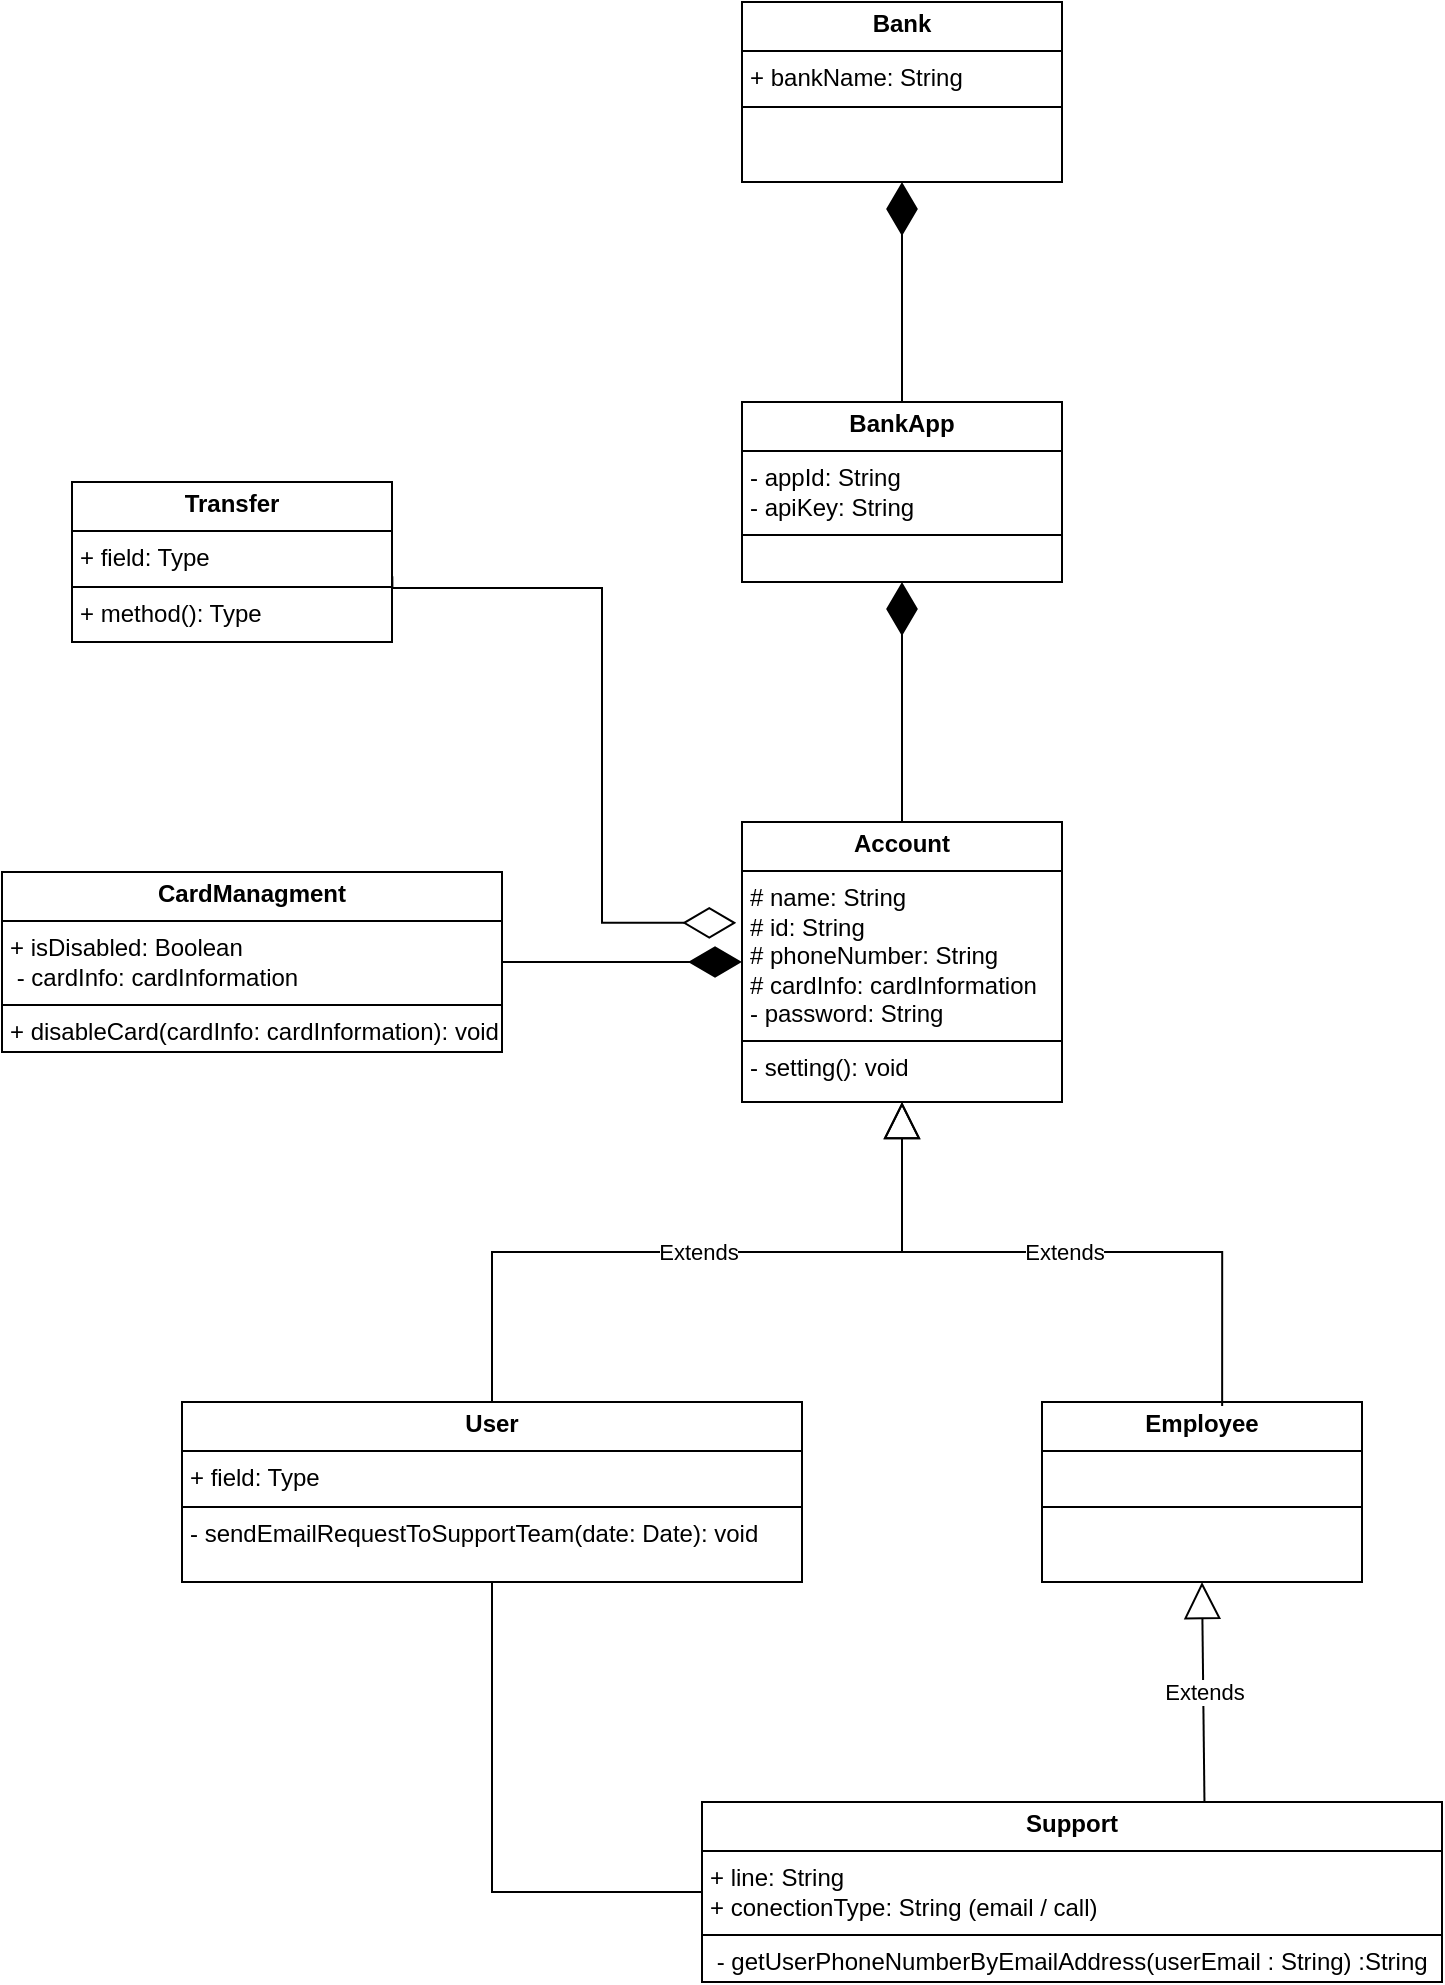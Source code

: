 <mxfile version="25.0.3">
  <diagram name="Page-1" id="5mj4Lz4yVKEXC42r9lCS">
    <mxGraphModel dx="2514" dy="2087" grid="1" gridSize="10" guides="1" tooltips="1" connect="1" arrows="1" fold="1" page="1" pageScale="1" pageWidth="827" pageHeight="1169" math="0" shadow="0">
      <root>
        <mxCell id="0" />
        <mxCell id="1" parent="0" />
        <mxCell id="TE7ihCF60pEE8EsAhWAS-1" value="&lt;p style=&quot;margin:0px;margin-top:4px;text-align:center;&quot;&gt;&lt;b&gt;BankApp&lt;/b&gt;&lt;/p&gt;&lt;hr size=&quot;1&quot; style=&quot;border-style:solid;&quot;&gt;&lt;p style=&quot;margin:0px;margin-left:4px;&quot;&gt;- appId: String&lt;/p&gt;&lt;p style=&quot;margin:0px;margin-left:4px;&quot;&gt;- apiKey: String&lt;/p&gt;&lt;hr size=&quot;1&quot; style=&quot;border-style:solid;&quot;&gt;&lt;p style=&quot;margin:0px;margin-left:4px;&quot;&gt;&lt;br&gt;&lt;/p&gt;" style="verticalAlign=top;align=left;overflow=fill;html=1;whiteSpace=wrap;" vertex="1" parent="1">
          <mxGeometry x="-430" y="-920" width="160" height="90" as="geometry" />
        </mxCell>
        <mxCell id="TE7ihCF60pEE8EsAhWAS-2" value="&lt;p style=&quot;margin:0px;margin-top:4px;text-align:center;&quot;&gt;&lt;b&gt;Account&lt;/b&gt;&lt;/p&gt;&lt;hr size=&quot;1&quot; style=&quot;border-style:solid;&quot;&gt;&lt;p style=&quot;margin:0px;margin-left:4px;&quot;&gt;# name&lt;span style=&quot;background-color: initial;&quot;&gt;: String&lt;/span&gt;&lt;/p&gt;&lt;p style=&quot;margin:0px;margin-left:4px;&quot;&gt;# id&lt;span style=&quot;background-color: initial;&quot;&gt;: String&lt;/span&gt;&lt;/p&gt;&lt;p style=&quot;margin:0px;margin-left:4px;&quot;&gt;# phoneNumber&lt;span style=&quot;background-color: initial;&quot;&gt;: String&lt;/span&gt;&lt;/p&gt;&lt;p style=&quot;margin:0px;margin-left:4px;&quot;&gt;# cardInfo&lt;span style=&quot;background-color: initial;&quot;&gt;:&amp;nbsp;&lt;/span&gt;&lt;span style=&quot;background-color: initial;&quot;&gt;cardInformation&lt;/span&gt;&lt;/p&gt;&lt;p style=&quot;margin:0px;margin-left:4px;&quot;&gt;- password: String&lt;/p&gt;&lt;hr size=&quot;1&quot; style=&quot;border-style:solid;&quot;&gt;&lt;p style=&quot;margin:0px;margin-left:4px;&quot;&gt;&lt;span style=&quot;background-color: initial;&quot;&gt;- setting(): void&lt;/span&gt;&lt;/p&gt;" style="verticalAlign=top;align=left;overflow=fill;html=1;whiteSpace=wrap;" vertex="1" parent="1">
          <mxGeometry x="-430" y="-710" width="160" height="140" as="geometry" />
        </mxCell>
        <mxCell id="TE7ihCF60pEE8EsAhWAS-3" value="&lt;p style=&quot;margin:0px;margin-top:4px;text-align:center;&quot;&gt;&lt;b&gt;Transfer&lt;/b&gt;&lt;/p&gt;&lt;hr size=&quot;1&quot; style=&quot;border-style:solid;&quot;&gt;&lt;p style=&quot;margin:0px;margin-left:4px;&quot;&gt;+ field: Type&lt;/p&gt;&lt;hr size=&quot;1&quot; style=&quot;border-style:solid;&quot;&gt;&lt;p style=&quot;margin:0px;margin-left:4px;&quot;&gt;+ method(): Type&lt;/p&gt;" style="verticalAlign=top;align=left;overflow=fill;html=1;whiteSpace=wrap;" vertex="1" parent="1">
          <mxGeometry x="-765" y="-880" width="160" height="80" as="geometry" />
        </mxCell>
        <mxCell id="TE7ihCF60pEE8EsAhWAS-4" value="&lt;p style=&quot;margin:0px;margin-top:4px;text-align:center;&quot;&gt;&lt;b&gt;CardManagment&lt;/b&gt;&lt;/p&gt;&lt;hr size=&quot;1&quot; style=&quot;border-style:solid;&quot;&gt;&lt;p style=&quot;margin:0px;margin-left:4px;&quot;&gt;+ isDisabled: Boolean&lt;/p&gt;&lt;p style=&quot;margin:0px;margin-left:4px;&quot;&gt;&amp;nbsp;- cardInfo:&amp;nbsp;&lt;span style=&quot;background-color: initial;&quot;&gt;cardInformation&lt;/span&gt;&lt;/p&gt;&lt;hr size=&quot;1&quot; style=&quot;border-style:solid;&quot;&gt;&lt;p style=&quot;margin:0px;margin-left:4px;&quot;&gt;+ disableCard(cardInfo:&amp;nbsp;&lt;span style=&quot;background-color: initial;&quot;&gt;cardInformation): void&lt;/span&gt;&lt;/p&gt;&lt;p style=&quot;margin:0px;margin-left:4px;&quot;&gt;+ enableCard(cardInfo:&amp;nbsp;&lt;span style=&quot;background-color: initial;&quot;&gt;cardInformation): void&lt;/span&gt;&lt;span style=&quot;background-color: initial;&quot;&gt;&lt;/span&gt;&lt;/p&gt;" style="verticalAlign=top;align=left;overflow=fill;html=1;whiteSpace=wrap;" vertex="1" parent="1">
          <mxGeometry x="-800" y="-685" width="250" height="90" as="geometry" />
        </mxCell>
        <mxCell id="TE7ihCF60pEE8EsAhWAS-5" value="&lt;p style=&quot;margin:0px;margin-top:4px;text-align:center;&quot;&gt;&lt;b&gt;Bank&lt;/b&gt;&lt;/p&gt;&lt;hr size=&quot;1&quot; style=&quot;border-style:solid;&quot;&gt;&lt;p style=&quot;margin:0px;margin-left:4px;&quot;&gt;+ bankName: String&lt;/p&gt;&lt;hr size=&quot;1&quot; style=&quot;border-style:solid;&quot;&gt;&lt;p style=&quot;margin:0px;margin-left:4px;&quot;&gt;&lt;br&gt;&lt;/p&gt;" style="verticalAlign=top;align=left;overflow=fill;html=1;whiteSpace=wrap;" vertex="1" parent="1">
          <mxGeometry x="-430" y="-1120" width="160" height="90" as="geometry" />
        </mxCell>
        <mxCell id="TE7ihCF60pEE8EsAhWAS-6" value="&lt;p style=&quot;margin:0px;margin-top:4px;text-align:center;&quot;&gt;&lt;b&gt;User&lt;/b&gt;&lt;/p&gt;&lt;hr size=&quot;1&quot; style=&quot;border-style:solid;&quot;&gt;&lt;p style=&quot;margin:0px;margin-left:4px;&quot;&gt;+ field: Type&lt;/p&gt;&lt;hr size=&quot;1&quot; style=&quot;border-style:solid;&quot;&gt;&lt;p style=&quot;margin:0px;margin-left:4px;&quot;&gt;&lt;span style=&quot;background-color: initial;&quot;&gt;- sendEmailRequestToSupportTeam(date: Date): void&lt;/span&gt;&lt;/p&gt;" style="verticalAlign=top;align=left;overflow=fill;html=1;whiteSpace=wrap;" vertex="1" parent="1">
          <mxGeometry x="-710" y="-420" width="310" height="90" as="geometry" />
        </mxCell>
        <mxCell id="TE7ihCF60pEE8EsAhWAS-7" value="&lt;p style=&quot;margin:0px;margin-top:4px;text-align:center;&quot;&gt;&lt;b&gt;Employee&lt;/b&gt;&lt;/p&gt;&lt;hr size=&quot;1&quot; style=&quot;border-style:solid;&quot;&gt;&lt;p style=&quot;margin:0px;margin-left:4px;&quot;&gt;&lt;br&gt;&lt;/p&gt;&lt;hr size=&quot;1&quot; style=&quot;border-style:solid;&quot;&gt;&lt;p style=&quot;margin:0px;margin-left:4px;&quot;&gt;&lt;br&gt;&lt;/p&gt;" style="verticalAlign=top;align=left;overflow=fill;html=1;whiteSpace=wrap;" vertex="1" parent="1">
          <mxGeometry x="-280" y="-420" width="160" height="90" as="geometry" />
        </mxCell>
        <mxCell id="TE7ihCF60pEE8EsAhWAS-8" value="&lt;p style=&quot;margin:0px;margin-top:4px;text-align:center;&quot;&gt;&lt;b&gt;Support&lt;/b&gt;&lt;/p&gt;&lt;hr size=&quot;1&quot; style=&quot;border-style:solid;&quot;&gt;&lt;p style=&quot;margin:0px;margin-left:4px;&quot;&gt;+ line: String&lt;/p&gt;&lt;p style=&quot;margin:0px;margin-left:4px;&quot;&gt;+ conectionType: String (email / call)&lt;/p&gt;&lt;hr size=&quot;1&quot; style=&quot;border-style:solid;&quot;&gt;&lt;p style=&quot;margin:0px;margin-left:4px;&quot;&gt;&amp;nbsp;- getUserPhoneNumberByEmailAddress(userEmail : String) :String&lt;/p&gt;" style="verticalAlign=top;align=left;overflow=fill;html=1;whiteSpace=wrap;" vertex="1" parent="1">
          <mxGeometry x="-450" y="-220" width="370" height="90" as="geometry" />
        </mxCell>
        <mxCell id="TE7ihCF60pEE8EsAhWAS-11" value="" style="endArrow=diamondThin;endFill=1;endSize=24;html=1;rounded=0;entryX=0.5;entryY=1;entryDx=0;entryDy=0;exitX=0.5;exitY=0;exitDx=0;exitDy=0;edgeStyle=elbowEdgeStyle;elbow=horizontal;" edge="1" parent="1" source="TE7ihCF60pEE8EsAhWAS-1" target="TE7ihCF60pEE8EsAhWAS-5">
          <mxGeometry width="160" relative="1" as="geometry">
            <mxPoint x="-320" y="-960" as="sourcePoint" />
            <mxPoint x="-360" y="-990" as="targetPoint" />
          </mxGeometry>
        </mxCell>
        <mxCell id="TE7ihCF60pEE8EsAhWAS-12" value="" style="endArrow=diamondThin;endFill=1;endSize=24;html=1;rounded=0;entryX=0.5;entryY=1;entryDx=0;entryDy=0;exitX=0.5;exitY=0;exitDx=0;exitDy=0;edgeStyle=orthogonalEdgeStyle;" edge="1" parent="1" source="TE7ihCF60pEE8EsAhWAS-2" target="TE7ihCF60pEE8EsAhWAS-1">
          <mxGeometry width="160" relative="1" as="geometry">
            <mxPoint x="-620" y="-800" as="sourcePoint" />
            <mxPoint x="-460" y="-800" as="targetPoint" />
          </mxGeometry>
        </mxCell>
        <mxCell id="TE7ihCF60pEE8EsAhWAS-14" value="Extends" style="endArrow=block;endSize=16;endFill=0;html=1;rounded=0;exitX=0.5;exitY=0;exitDx=0;exitDy=0;entryX=0.5;entryY=1;entryDx=0;entryDy=0;edgeStyle=elbowEdgeStyle;elbow=vertical;" edge="1" parent="1" source="TE7ihCF60pEE8EsAhWAS-6" target="TE7ihCF60pEE8EsAhWAS-2">
          <mxGeometry width="160" relative="1" as="geometry">
            <mxPoint x="-350" y="-450" as="sourcePoint" />
            <mxPoint x="-520" y="-480" as="targetPoint" />
          </mxGeometry>
        </mxCell>
        <mxCell id="TE7ihCF60pEE8EsAhWAS-18" value="Extends" style="endArrow=block;endSize=16;endFill=0;html=1;rounded=0;entryX=0.5;entryY=1;entryDx=0;entryDy=0;exitX=0.563;exitY=0.022;exitDx=0;exitDy=0;exitPerimeter=0;edgeStyle=orthogonalEdgeStyle;" edge="1" parent="1" source="TE7ihCF60pEE8EsAhWAS-7" target="TE7ihCF60pEE8EsAhWAS-2">
          <mxGeometry width="160" relative="1" as="geometry">
            <mxPoint x="-620" y="-460" as="sourcePoint" />
            <mxPoint x="-460" y="-460" as="targetPoint" />
          </mxGeometry>
        </mxCell>
        <mxCell id="TE7ihCF60pEE8EsAhWAS-20" value="" style="endArrow=diamondThin;endFill=1;endSize=24;html=1;rounded=0;entryX=0;entryY=0.5;entryDx=0;entryDy=0;exitX=1;exitY=0.5;exitDx=0;exitDy=0;edgeStyle=orthogonalEdgeStyle;" edge="1" parent="1" source="TE7ihCF60pEE8EsAhWAS-4" target="TE7ihCF60pEE8EsAhWAS-2">
          <mxGeometry width="160" relative="1" as="geometry">
            <mxPoint x="-600" y="-730" as="sourcePoint" />
            <mxPoint x="-440" y="-730" as="targetPoint" />
            <Array as="points">
              <mxPoint x="-520" y="-640" />
              <mxPoint x="-520" y="-640" />
            </Array>
          </mxGeometry>
        </mxCell>
        <mxCell id="TE7ihCF60pEE8EsAhWAS-21" value="" style="endArrow=diamondThin;endFill=0;endSize=24;html=1;rounded=0;exitX=1.001;exitY=0.589;exitDx=0;exitDy=0;exitPerimeter=0;entryX=-0.018;entryY=0.36;entryDx=0;entryDy=0;entryPerimeter=0;jumpStyle=none;edgeStyle=orthogonalEdgeStyle;" edge="1" parent="1" source="TE7ihCF60pEE8EsAhWAS-3" target="TE7ihCF60pEE8EsAhWAS-2">
          <mxGeometry width="160" relative="1" as="geometry">
            <mxPoint x="-460" y="-720" as="sourcePoint" />
            <mxPoint x="-300" y="-720" as="targetPoint" />
            <Array as="points">
              <mxPoint x="-500" y="-827" />
              <mxPoint x="-500" y="-659" />
            </Array>
          </mxGeometry>
        </mxCell>
        <mxCell id="TE7ihCF60pEE8EsAhWAS-34" value="" style="endArrow=none;html=1;edgeStyle=orthogonalEdgeStyle;rounded=0;entryX=0.5;entryY=1;entryDx=0;entryDy=0;exitX=0;exitY=0.5;exitDx=0;exitDy=0;" edge="1" parent="1" source="TE7ihCF60pEE8EsAhWAS-8" target="TE7ihCF60pEE8EsAhWAS-6">
          <mxGeometry relative="1" as="geometry">
            <mxPoint x="-880" y="70" as="sourcePoint" />
            <mxPoint x="-510" y="-280" as="targetPoint" />
          </mxGeometry>
        </mxCell>
        <mxCell id="TE7ihCF60pEE8EsAhWAS-37" value="Extends" style="endArrow=block;endSize=16;endFill=0;html=1;rounded=0;entryX=0.5;entryY=1;entryDx=0;entryDy=0;exitX=0.679;exitY=0.001;exitDx=0;exitDy=0;exitPerimeter=0;" edge="1" parent="1" source="TE7ihCF60pEE8EsAhWAS-8" target="TE7ihCF60pEE8EsAhWAS-7">
          <mxGeometry width="160" relative="1" as="geometry">
            <mxPoint x="-460" y="-410" as="sourcePoint" />
            <mxPoint x="-300" y="-410" as="targetPoint" />
          </mxGeometry>
        </mxCell>
      </root>
    </mxGraphModel>
  </diagram>
</mxfile>
